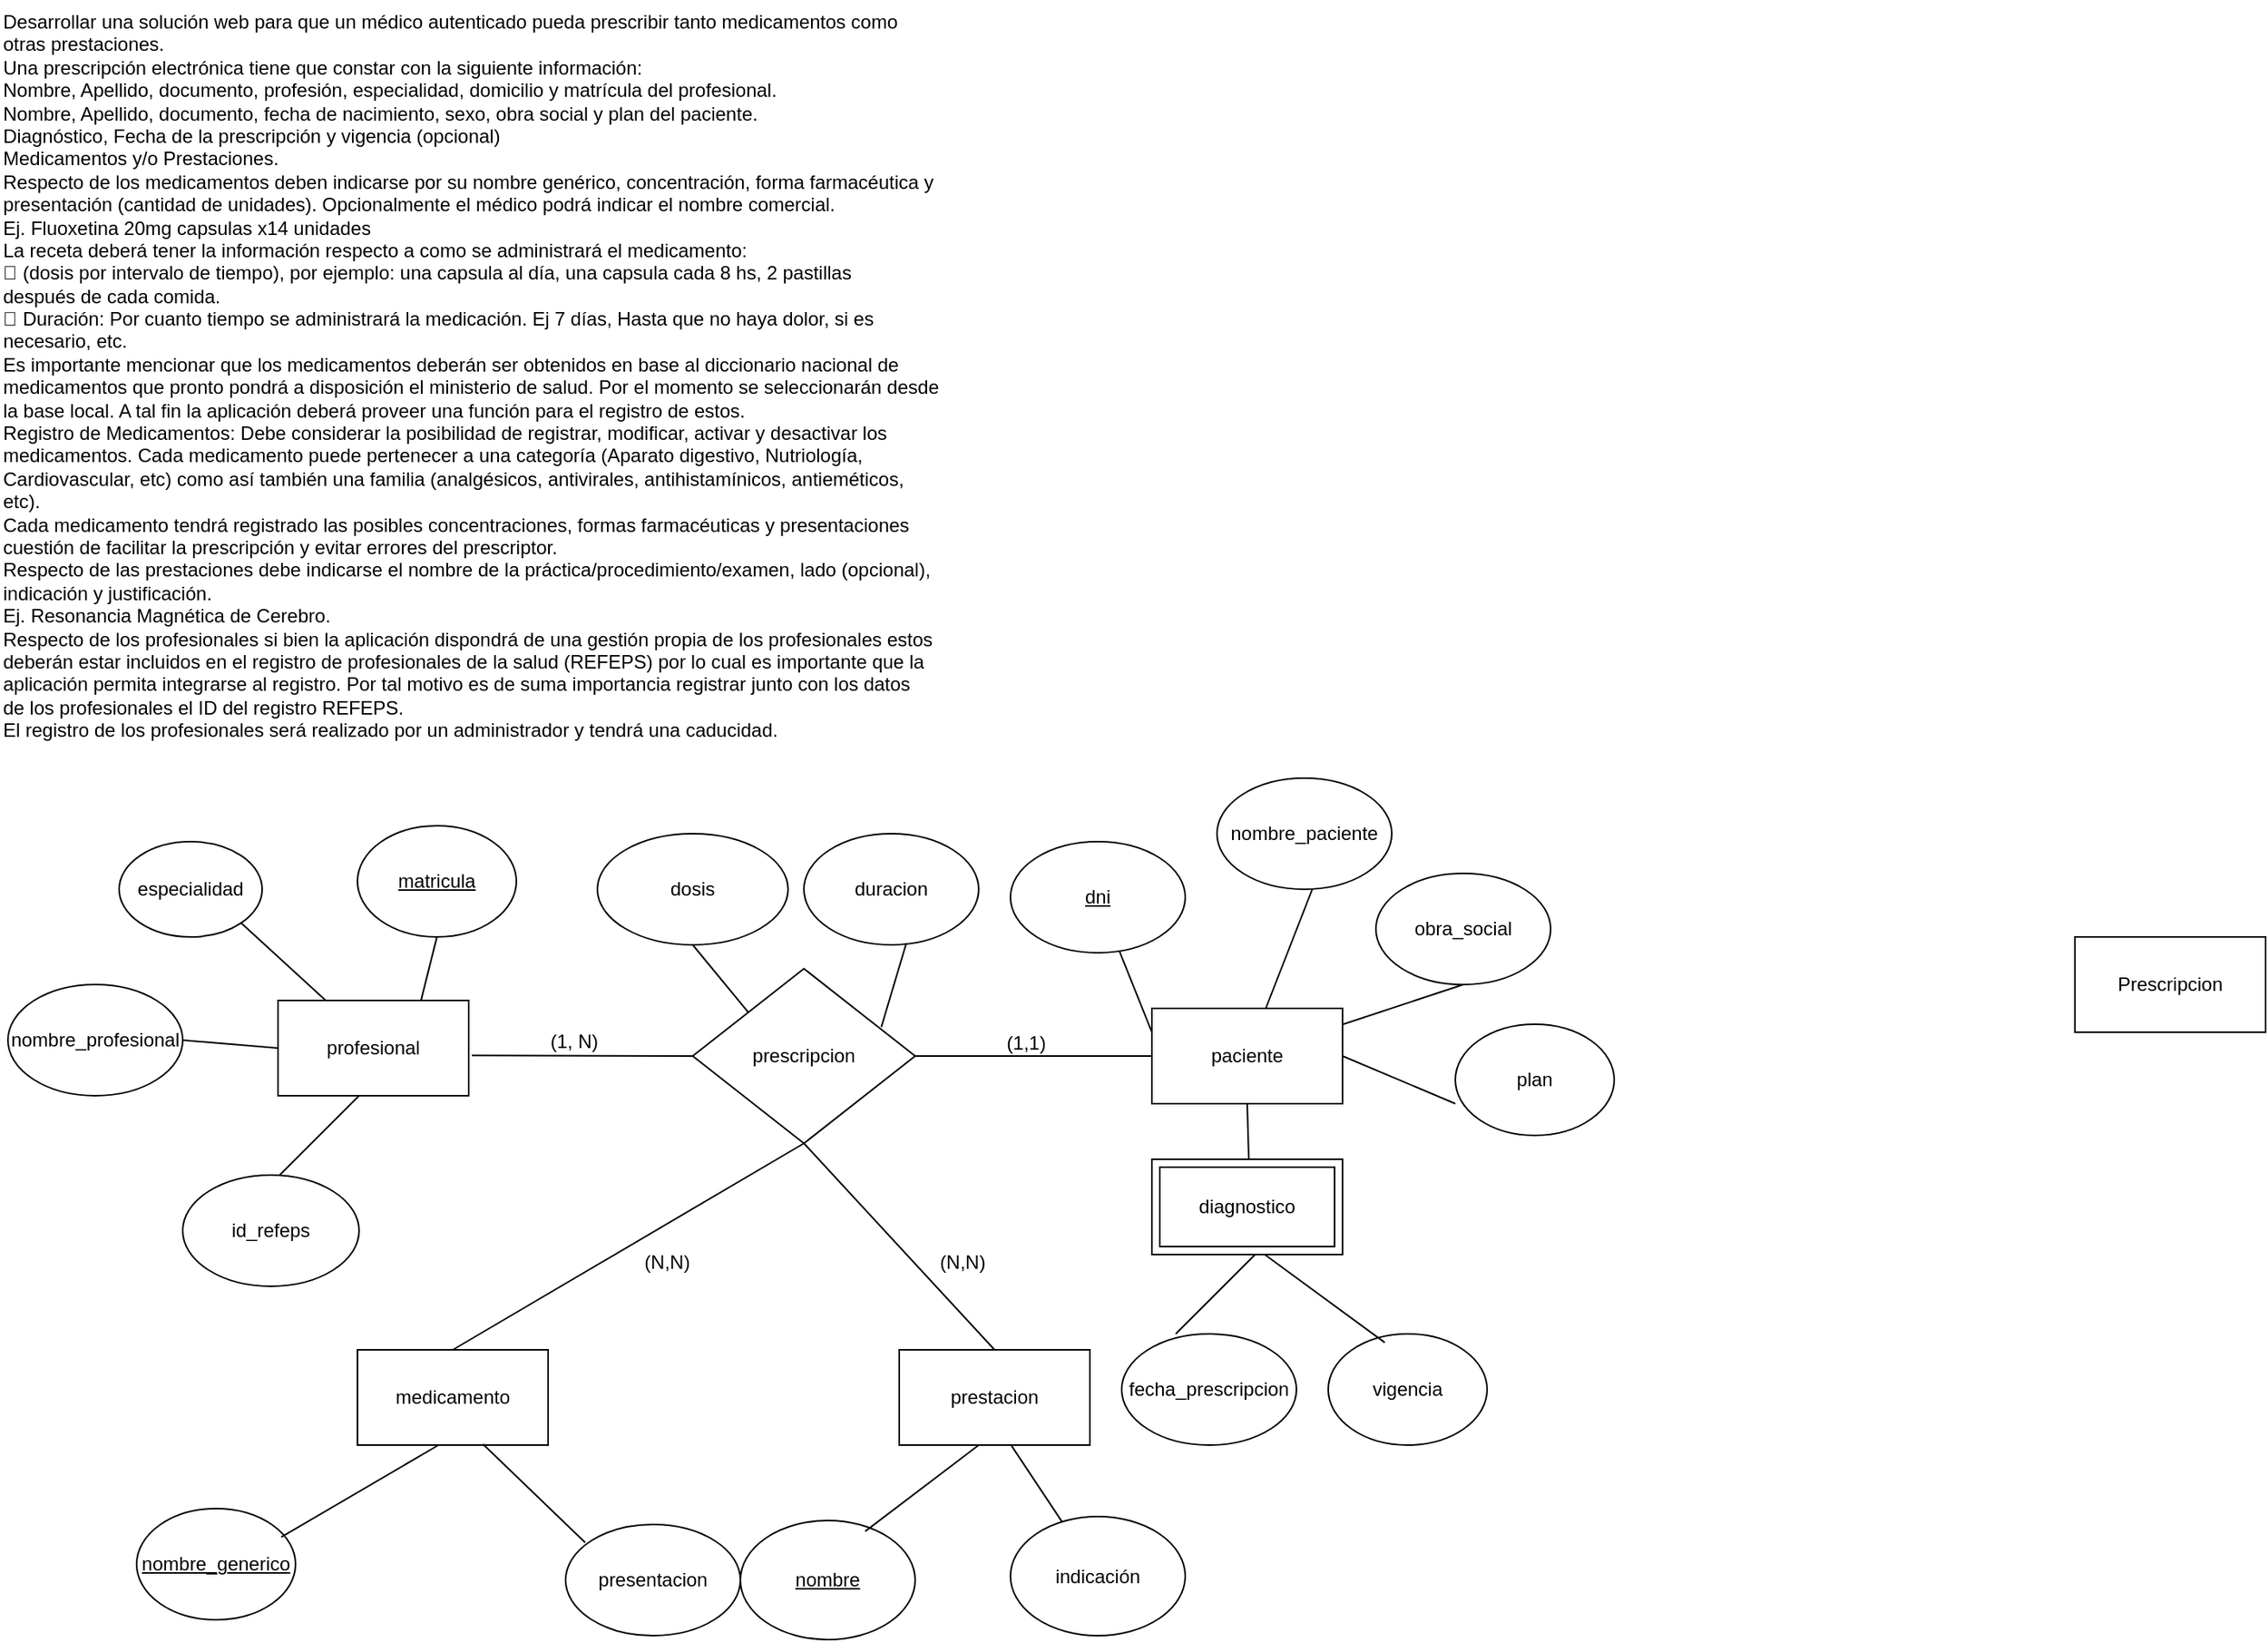 <mxfile version="24.7.16">
  <diagram name="Página-1" id="OAdbk_ETyMLO9n_MLoZe">
    <mxGraphModel dx="1114" dy="508" grid="1" gridSize="10" guides="1" tooltips="1" connect="1" arrows="1" fold="1" page="1" pageScale="1" pageWidth="827" pageHeight="1169" math="0" shadow="0">
      <root>
        <mxCell id="0" />
        <mxCell id="1" parent="0" />
        <mxCell id="R6Cu_xliwM_Ngi1ejjEe-1" value="diagnostico" style="rounded=0;whiteSpace=wrap;html=1;" vertex="1" parent="1">
          <mxGeometry x="749" y="740" width="120" height="60" as="geometry" />
        </mxCell>
        <mxCell id="R6Cu_xliwM_Ngi1ejjEe-2" value="Desarrollar una solución web para que un médico autenticado pueda prescribir tanto medicamentos como&#xa;otras prestaciones.&#xa;Una prescripción electrónica tiene que constar con la siguiente información:&#xa;Nombre, Apellido, documento, profesión, especialidad, domicilio y matrícula del profesional.&#xa;Nombre, Apellido, documento, fecha de nacimiento, sexo, obra social y plan del paciente.&#xa;Diagnóstico, Fecha de la prescripción y vigencia (opcional)&#xa;Medicamentos y/o Prestaciones.&#xa;Respecto de los medicamentos deben indicarse por su nombre genérico, concentración, forma farmacéutica y&#xa;presentación (cantidad de unidades). Opcionalmente el médico podrá indicar el nombre comercial.&#xa;Ej. Fluoxetina 20mg capsulas x14 unidades&#xa;La receta deberá tener la información respecto a como se administrará el medicamento:&#xa; (dosis por intervalo de tiempo), por ejemplo: una capsula al día, una capsula cada 8 hs, 2 pastillas&#xa;después de cada comida.&#xa; Duración: Por cuanto tiempo se administrará la medicación. Ej 7 días, Hasta que no haya dolor, si es&#xa;necesario, etc.&#xa;Es importante mencionar que los medicamentos deberán ser obtenidos en base al diccionario nacional de&#xa;medicamentos que pronto pondrá a disposición el ministerio de salud. Por el momento se seleccionarán desde&#xa;la base local. A tal fin la aplicación deberá proveer una función para el registro de estos.&#xa;Registro de Medicamentos: Debe considerar la posibilidad de registrar, modificar, activar y desactivar los&#xa;medicamentos. Cada medicamento puede pertenecer a una categoría (Aparato digestivo, Nutriología,&#xa;Cardiovascular, etc) como así también una familia (analgésicos, antivirales, antihistamínicos, antieméticos,&#xa;etc).&#xa;Cada medicamento tendrá registrado las posibles concentraciones, formas farmacéuticas y presentaciones&#xa;cuestión de facilitar la prescripción y evitar errores del prescriptor.&#xa;Respecto de las prestaciones debe indicarse el nombre de la práctica/procedimiento/examen, lado (opcional),&#xa;indicación y justificación.&#xa;Ej. Resonancia Magnética de Cerebro.&#xa;Respecto de los profesionales si bien la aplicación dispondrá de una gestión propia de los profesionales estos&#xa;deberán estar incluidos en el registro de profesionales de la salud (REFEPS) por lo cual es importante que la&#xa;aplicación permita integrarse al registro. Por tal motivo es de suma importancia registrar junto con los datos&#xa;de los profesionales el ID del registro REFEPS.&#xa;El registro de los profesionales será realizado por un administrador y tendrá una caducidad." style="text;whiteSpace=wrap;html=1;" vertex="1" parent="1">
          <mxGeometry x="24" y="10" width="616" height="470" as="geometry" />
        </mxCell>
        <mxCell id="R6Cu_xliwM_Ngi1ejjEe-3" value="profesional" style="rounded=0;whiteSpace=wrap;html=1;" vertex="1" parent="1">
          <mxGeometry x="199" y="640" width="120" height="60" as="geometry" />
        </mxCell>
        <mxCell id="R6Cu_xliwM_Ngi1ejjEe-4" value="paciente" style="rounded=0;whiteSpace=wrap;html=1;" vertex="1" parent="1">
          <mxGeometry x="749" y="645" width="120" height="60" as="geometry" />
        </mxCell>
        <mxCell id="R6Cu_xliwM_Ngi1ejjEe-5" value="medicamento" style="rounded=0;whiteSpace=wrap;html=1;" vertex="1" parent="1">
          <mxGeometry x="249" y="860" width="120" height="60" as="geometry" />
        </mxCell>
        <mxCell id="R6Cu_xliwM_Ngi1ejjEe-6" value="especialidad" style="ellipse;whiteSpace=wrap;html=1;" vertex="1" parent="1">
          <mxGeometry x="99" y="540" width="90" height="60" as="geometry" />
        </mxCell>
        <mxCell id="R6Cu_xliwM_Ngi1ejjEe-7" value="&lt;u&gt;matricula&lt;/u&gt;" style="ellipse;whiteSpace=wrap;html=1;" vertex="1" parent="1">
          <mxGeometry x="249" y="530" width="100" height="70" as="geometry" />
        </mxCell>
        <mxCell id="R6Cu_xliwM_Ngi1ejjEe-8" value="nombre_profesional" style="ellipse;whiteSpace=wrap;html=1;" vertex="1" parent="1">
          <mxGeometry x="29" y="630" width="110" height="70" as="geometry" />
        </mxCell>
        <mxCell id="R6Cu_xliwM_Ngi1ejjEe-9" value="" style="endArrow=none;html=1;rounded=0;entryX=0;entryY=0.5;entryDx=0;entryDy=0;exitX=1;exitY=0.5;exitDx=0;exitDy=0;" edge="1" parent="1" source="R6Cu_xliwM_Ngi1ejjEe-8" target="R6Cu_xliwM_Ngi1ejjEe-3">
          <mxGeometry width="50" height="50" relative="1" as="geometry">
            <mxPoint x="119" y="680" as="sourcePoint" />
            <mxPoint x="169" y="630" as="targetPoint" />
          </mxGeometry>
        </mxCell>
        <mxCell id="R6Cu_xliwM_Ngi1ejjEe-10" value="" style="endArrow=none;html=1;rounded=0;entryX=1;entryY=1;entryDx=0;entryDy=0;exitX=0.25;exitY=0;exitDx=0;exitDy=0;" edge="1" parent="1" source="R6Cu_xliwM_Ngi1ejjEe-3" target="R6Cu_xliwM_Ngi1ejjEe-6">
          <mxGeometry width="50" height="50" relative="1" as="geometry">
            <mxPoint x="179" y="640" as="sourcePoint" />
            <mxPoint x="229" y="590" as="targetPoint" />
          </mxGeometry>
        </mxCell>
        <mxCell id="R6Cu_xliwM_Ngi1ejjEe-11" value="" style="endArrow=none;html=1;rounded=0;entryX=0.5;entryY=1;entryDx=0;entryDy=0;exitX=0.75;exitY=0;exitDx=0;exitDy=0;" edge="1" parent="1" source="R6Cu_xliwM_Ngi1ejjEe-3" target="R6Cu_xliwM_Ngi1ejjEe-7">
          <mxGeometry width="50" height="50" relative="1" as="geometry">
            <mxPoint x="259" y="650" as="sourcePoint" />
            <mxPoint x="309" y="600" as="targetPoint" />
          </mxGeometry>
        </mxCell>
        <mxCell id="R6Cu_xliwM_Ngi1ejjEe-12" value="&lt;u&gt;dni&lt;/u&gt;" style="ellipse;whiteSpace=wrap;html=1;" vertex="1" parent="1">
          <mxGeometry x="660" y="540" width="110" height="70" as="geometry" />
        </mxCell>
        <mxCell id="R6Cu_xliwM_Ngi1ejjEe-13" value="nombre_paciente" style="ellipse;whiteSpace=wrap;html=1;" vertex="1" parent="1">
          <mxGeometry x="790" y="500" width="110" height="70" as="geometry" />
        </mxCell>
        <mxCell id="R6Cu_xliwM_Ngi1ejjEe-14" value="obra_social" style="ellipse;whiteSpace=wrap;html=1;" vertex="1" parent="1">
          <mxGeometry x="890" y="560" width="110" height="70" as="geometry" />
        </mxCell>
        <mxCell id="R6Cu_xliwM_Ngi1ejjEe-15" value="plan" style="ellipse;whiteSpace=wrap;html=1;" vertex="1" parent="1">
          <mxGeometry x="940" y="655" width="100" height="70" as="geometry" />
        </mxCell>
        <mxCell id="R6Cu_xliwM_Ngi1ejjEe-16" value="" style="endArrow=none;html=1;rounded=0;entryX=0;entryY=0.25;entryDx=0;entryDy=0;" edge="1" parent="1" source="R6Cu_xliwM_Ngi1ejjEe-12" target="R6Cu_xliwM_Ngi1ejjEe-4">
          <mxGeometry width="50" height="50" relative="1" as="geometry">
            <mxPoint x="539" y="690" as="sourcePoint" />
            <mxPoint x="589" y="640" as="targetPoint" />
          </mxGeometry>
        </mxCell>
        <mxCell id="R6Cu_xliwM_Ngi1ejjEe-17" value="" style="endArrow=none;html=1;rounded=0;entryX=0.545;entryY=1;entryDx=0;entryDy=0;entryPerimeter=0;" edge="1" parent="1" source="R6Cu_xliwM_Ngi1ejjEe-4" target="R6Cu_xliwM_Ngi1ejjEe-13">
          <mxGeometry width="50" height="50" relative="1" as="geometry">
            <mxPoint x="629" y="630" as="sourcePoint" />
            <mxPoint x="599" y="600" as="targetPoint" />
          </mxGeometry>
        </mxCell>
        <mxCell id="R6Cu_xliwM_Ngi1ejjEe-18" value="" style="endArrow=none;html=1;rounded=0;exitX=1;exitY=0.5;exitDx=0;exitDy=0;entryX=0;entryY=0.714;entryDx=0;entryDy=0;entryPerimeter=0;" edge="1" parent="1" source="R6Cu_xliwM_Ngi1ejjEe-4" target="R6Cu_xliwM_Ngi1ejjEe-15">
          <mxGeometry width="50" height="50" relative="1" as="geometry">
            <mxPoint x="719" y="695" as="sourcePoint" />
            <mxPoint x="769" y="645" as="targetPoint" />
          </mxGeometry>
        </mxCell>
        <mxCell id="R6Cu_xliwM_Ngi1ejjEe-19" value="" style="endArrow=none;html=1;rounded=0;entryX=0.5;entryY=1;entryDx=0;entryDy=0;" edge="1" parent="1" source="R6Cu_xliwM_Ngi1ejjEe-4" target="R6Cu_xliwM_Ngi1ejjEe-14">
          <mxGeometry width="50" height="50" relative="1" as="geometry">
            <mxPoint x="709" y="640" as="sourcePoint" />
            <mxPoint x="759" y="590" as="targetPoint" />
          </mxGeometry>
        </mxCell>
        <mxCell id="R6Cu_xliwM_Ngi1ejjEe-20" value="&lt;u&gt;nombre_generico&lt;/u&gt;" style="ellipse;whiteSpace=wrap;html=1;" vertex="1" parent="1">
          <mxGeometry x="110" y="960" width="100" height="70" as="geometry" />
        </mxCell>
        <mxCell id="R6Cu_xliwM_Ngi1ejjEe-21" value="presentacion" style="ellipse;whiteSpace=wrap;html=1;" vertex="1" parent="1">
          <mxGeometry x="380" y="970" width="110" height="70" as="geometry" />
        </mxCell>
        <mxCell id="R6Cu_xliwM_Ngi1ejjEe-22" value="" style="endArrow=none;html=1;rounded=0;exitX=0.112;exitY=0.162;exitDx=0;exitDy=0;entryX=0.658;entryY=0.989;entryDx=0;entryDy=0;entryPerimeter=0;exitPerimeter=0;" edge="1" parent="1" source="R6Cu_xliwM_Ngi1ejjEe-21" target="R6Cu_xliwM_Ngi1ejjEe-5">
          <mxGeometry width="50" height="50" relative="1" as="geometry">
            <mxPoint x="179" y="990" as="sourcePoint" />
            <mxPoint x="500" y="940" as="targetPoint" />
          </mxGeometry>
        </mxCell>
        <mxCell id="R6Cu_xliwM_Ngi1ejjEe-23" value="" style="endArrow=none;html=1;rounded=0;exitX=0.91;exitY=0.257;exitDx=0;exitDy=0;exitPerimeter=0;entryX=0.425;entryY=1;entryDx=0;entryDy=0;entryPerimeter=0;" edge="1" parent="1" source="R6Cu_xliwM_Ngi1ejjEe-20" target="R6Cu_xliwM_Ngi1ejjEe-5">
          <mxGeometry width="50" height="50" relative="1" as="geometry">
            <mxPoint x="119" y="950" as="sourcePoint" />
            <mxPoint x="159" y="900" as="targetPoint" />
          </mxGeometry>
        </mxCell>
        <mxCell id="R6Cu_xliwM_Ngi1ejjEe-24" value="dosis" style="ellipse;whiteSpace=wrap;html=1;" vertex="1" parent="1">
          <mxGeometry x="400" y="535" width="120" height="70" as="geometry" />
        </mxCell>
        <mxCell id="R6Cu_xliwM_Ngi1ejjEe-25" value="duracion" style="ellipse;whiteSpace=wrap;html=1;" vertex="1" parent="1">
          <mxGeometry x="530" y="535" width="110" height="70" as="geometry" />
        </mxCell>
        <mxCell id="R6Cu_xliwM_Ngi1ejjEe-26" value="" style="endArrow=none;html=1;rounded=0;exitX=0.848;exitY=0.334;exitDx=0;exitDy=0;exitPerimeter=0;entryX=0.586;entryY=0.984;entryDx=0;entryDy=0;entryPerimeter=0;" edge="1" parent="1" source="R6Cu_xliwM_Ngi1ejjEe-28" target="R6Cu_xliwM_Ngi1ejjEe-25">
          <mxGeometry width="50" height="50" relative="1" as="geometry">
            <mxPoint x="618" y="668.02" as="sourcePoint" />
            <mxPoint x="590" y="610" as="targetPoint" />
          </mxGeometry>
        </mxCell>
        <mxCell id="R6Cu_xliwM_Ngi1ejjEe-27" value="" style="endArrow=none;html=1;rounded=0;entryX=0;entryY=0;entryDx=0;entryDy=0;exitX=0.5;exitY=1;exitDx=0;exitDy=0;" edge="1" parent="1" source="R6Cu_xliwM_Ngi1ejjEe-24" target="R6Cu_xliwM_Ngi1ejjEe-28">
          <mxGeometry width="50" height="50" relative="1" as="geometry">
            <mxPoint x="470" y="610" as="sourcePoint" />
            <mxPoint x="619" y="910" as="targetPoint" />
          </mxGeometry>
        </mxCell>
        <mxCell id="R6Cu_xliwM_Ngi1ejjEe-28" value="prescripcion" style="rhombus;whiteSpace=wrap;html=1;" vertex="1" parent="1">
          <mxGeometry x="460" y="620" width="140" height="110" as="geometry" />
        </mxCell>
        <mxCell id="R6Cu_xliwM_Ngi1ejjEe-29" value="(1, N)" style="text;html=1;align=center;verticalAlign=middle;resizable=0;points=[];autosize=1;strokeColor=none;fillColor=none;" vertex="1" parent="1">
          <mxGeometry x="360" y="651" width="50" height="30" as="geometry" />
        </mxCell>
        <mxCell id="R6Cu_xliwM_Ngi1ejjEe-30" value="(1,1)" style="text;html=1;align=center;verticalAlign=middle;whiteSpace=wrap;rounded=0;" vertex="1" parent="1">
          <mxGeometry x="640" y="652" width="60" height="30" as="geometry" />
        </mxCell>
        <mxCell id="R6Cu_xliwM_Ngi1ejjEe-31" value="" style="endArrow=none;html=1;rounded=0;entryX=0.5;entryY=1;entryDx=0;entryDy=0;exitX=0.5;exitY=0;exitDx=0;exitDy=0;" edge="1" parent="1" source="R6Cu_xliwM_Ngi1ejjEe-5" target="R6Cu_xliwM_Ngi1ejjEe-28">
          <mxGeometry width="50" height="50" relative="1" as="geometry">
            <mxPoint x="530" y="870" as="sourcePoint" />
            <mxPoint x="524" y="730" as="targetPoint" />
          </mxGeometry>
        </mxCell>
        <mxCell id="R6Cu_xliwM_Ngi1ejjEe-32" value="(N,N)" style="text;html=1;align=center;verticalAlign=middle;whiteSpace=wrap;rounded=0;" vertex="1" parent="1">
          <mxGeometry x="414" y="790" width="60" height="30" as="geometry" />
        </mxCell>
        <mxCell id="R6Cu_xliwM_Ngi1ejjEe-33" value="" style="endArrow=none;html=1;rounded=0;entryX=0;entryY=0.5;entryDx=0;entryDy=0;exitX=1.017;exitY=0.578;exitDx=0;exitDy=0;exitPerimeter=0;" edge="1" parent="1" source="R6Cu_xliwM_Ngi1ejjEe-3" target="R6Cu_xliwM_Ngi1ejjEe-28">
          <mxGeometry width="50" height="50" relative="1" as="geometry">
            <mxPoint x="380" y="735" as="sourcePoint" />
            <mxPoint x="430" y="685" as="targetPoint" />
          </mxGeometry>
        </mxCell>
        <mxCell id="R6Cu_xliwM_Ngi1ejjEe-34" value="" style="endArrow=none;html=1;rounded=0;exitX=1;exitY=0.5;exitDx=0;exitDy=0;entryX=0;entryY=0.5;entryDx=0;entryDy=0;" edge="1" parent="1" source="R6Cu_xliwM_Ngi1ejjEe-28" target="R6Cu_xliwM_Ngi1ejjEe-4">
          <mxGeometry width="50" height="50" relative="1" as="geometry">
            <mxPoint x="550" y="780" as="sourcePoint" />
            <mxPoint x="700" y="700" as="targetPoint" />
          </mxGeometry>
        </mxCell>
        <mxCell id="R6Cu_xliwM_Ngi1ejjEe-35" value="prestacion" style="rounded=0;whiteSpace=wrap;html=1;" vertex="1" parent="1">
          <mxGeometry x="590" y="860" width="120" height="60" as="geometry" />
        </mxCell>
        <mxCell id="R6Cu_xliwM_Ngi1ejjEe-36" value="" style="endArrow=none;html=1;rounded=0;entryX=0.5;entryY=1;entryDx=0;entryDy=0;exitX=0.5;exitY=0;exitDx=0;exitDy=0;" edge="1" parent="1" source="R6Cu_xliwM_Ngi1ejjEe-35" target="R6Cu_xliwM_Ngi1ejjEe-28">
          <mxGeometry width="50" height="50" relative="1" as="geometry">
            <mxPoint x="590" y="960" as="sourcePoint" />
            <mxPoint x="640" y="910" as="targetPoint" />
          </mxGeometry>
        </mxCell>
        <mxCell id="R6Cu_xliwM_Ngi1ejjEe-37" value="&lt;u&gt;nombre&lt;/u&gt;" style="ellipse;whiteSpace=wrap;html=1;" vertex="1" parent="1">
          <mxGeometry x="490" y="967.5" width="110" height="75" as="geometry" />
        </mxCell>
        <mxCell id="R6Cu_xliwM_Ngi1ejjEe-38" value="indicación" style="ellipse;whiteSpace=wrap;html=1;" vertex="1" parent="1">
          <mxGeometry x="660" y="965" width="110" height="75" as="geometry" />
        </mxCell>
        <mxCell id="R6Cu_xliwM_Ngi1ejjEe-39" value="" style="endArrow=none;html=1;rounded=0;entryX=0.417;entryY=1;entryDx=0;entryDy=0;entryPerimeter=0;exitX=0.714;exitY=0.091;exitDx=0;exitDy=0;exitPerimeter=0;" edge="1" parent="1" source="R6Cu_xliwM_Ngi1ejjEe-37" target="R6Cu_xliwM_Ngi1ejjEe-35">
          <mxGeometry width="50" height="50" relative="1" as="geometry">
            <mxPoint x="660" y="980" as="sourcePoint" />
            <mxPoint x="710" y="930" as="targetPoint" />
          </mxGeometry>
        </mxCell>
        <mxCell id="R6Cu_xliwM_Ngi1ejjEe-40" value="" style="endArrow=none;html=1;rounded=0;exitX=0.589;exitY=1.007;exitDx=0;exitDy=0;exitPerimeter=0;" edge="1" parent="1" source="R6Cu_xliwM_Ngi1ejjEe-35" target="R6Cu_xliwM_Ngi1ejjEe-38">
          <mxGeometry width="50" height="50" relative="1" as="geometry">
            <mxPoint x="814" y="980" as="sourcePoint" />
            <mxPoint x="864" y="930" as="targetPoint" />
          </mxGeometry>
        </mxCell>
        <mxCell id="R6Cu_xliwM_Ngi1ejjEe-41" value="(N,N)" style="text;html=1;align=center;verticalAlign=middle;whiteSpace=wrap;rounded=0;" vertex="1" parent="1">
          <mxGeometry x="600" y="790" width="60" height="30" as="geometry" />
        </mxCell>
        <mxCell id="R6Cu_xliwM_Ngi1ejjEe-42" value="id_refeps" style="ellipse;whiteSpace=wrap;html=1;" vertex="1" parent="1">
          <mxGeometry x="139" y="750" width="111" height="70" as="geometry" />
        </mxCell>
        <mxCell id="R6Cu_xliwM_Ngi1ejjEe-43" value="" style="endArrow=none;html=1;rounded=0;" edge="1" parent="1">
          <mxGeometry width="50" height="50" relative="1" as="geometry">
            <mxPoint x="200" y="750" as="sourcePoint" />
            <mxPoint x="250" y="700" as="targetPoint" />
          </mxGeometry>
        </mxCell>
        <mxCell id="R6Cu_xliwM_Ngi1ejjEe-44" value="vigencia" style="ellipse;whiteSpace=wrap;html=1;" vertex="1" parent="1">
          <mxGeometry x="860" y="850" width="100" height="70" as="geometry" />
        </mxCell>
        <mxCell id="R6Cu_xliwM_Ngi1ejjEe-45" value="fecha_prescripcion" style="ellipse;whiteSpace=wrap;html=1;" vertex="1" parent="1">
          <mxGeometry x="730" y="850" width="110" height="70" as="geometry" />
        </mxCell>
        <mxCell id="R6Cu_xliwM_Ngi1ejjEe-46" value="diagnostico" style="rounded=0;whiteSpace=wrap;html=1;" vertex="1" parent="1">
          <mxGeometry x="754" y="745" width="110" height="50" as="geometry" />
        </mxCell>
        <mxCell id="R6Cu_xliwM_Ngi1ejjEe-47" value="" style="endArrow=none;html=1;rounded=0;exitX=0.356;exitY=0.078;exitDx=0;exitDy=0;exitPerimeter=0;" edge="1" parent="1" source="R6Cu_xliwM_Ngi1ejjEe-44">
          <mxGeometry width="50" height="50" relative="1" as="geometry">
            <mxPoint x="890" y="850" as="sourcePoint" />
            <mxPoint x="820" y="800" as="targetPoint" />
          </mxGeometry>
        </mxCell>
        <mxCell id="R6Cu_xliwM_Ngi1ejjEe-48" value="" style="endArrow=none;html=1;rounded=0;" edge="1" parent="1">
          <mxGeometry width="50" height="50" relative="1" as="geometry">
            <mxPoint x="764" y="850" as="sourcePoint" />
            <mxPoint x="814" y="800" as="targetPoint" />
          </mxGeometry>
        </mxCell>
        <mxCell id="R6Cu_xliwM_Ngi1ejjEe-49" value="" style="endArrow=none;html=1;rounded=0;entryX=0.5;entryY=1;entryDx=0;entryDy=0;" edge="1" parent="1" target="R6Cu_xliwM_Ngi1ejjEe-4">
          <mxGeometry width="50" height="50" relative="1" as="geometry">
            <mxPoint x="810" y="740" as="sourcePoint" />
            <mxPoint x="860" y="690" as="targetPoint" />
          </mxGeometry>
        </mxCell>
        <mxCell id="zpOh2JFRQXcmT8-b-XCq-1" value="Prescripcion" style="rounded=0;whiteSpace=wrap;html=1;" vertex="1" parent="1">
          <mxGeometry x="1330" y="600" width="120" height="60" as="geometry" />
        </mxCell>
      </root>
    </mxGraphModel>
  </diagram>
</mxfile>
